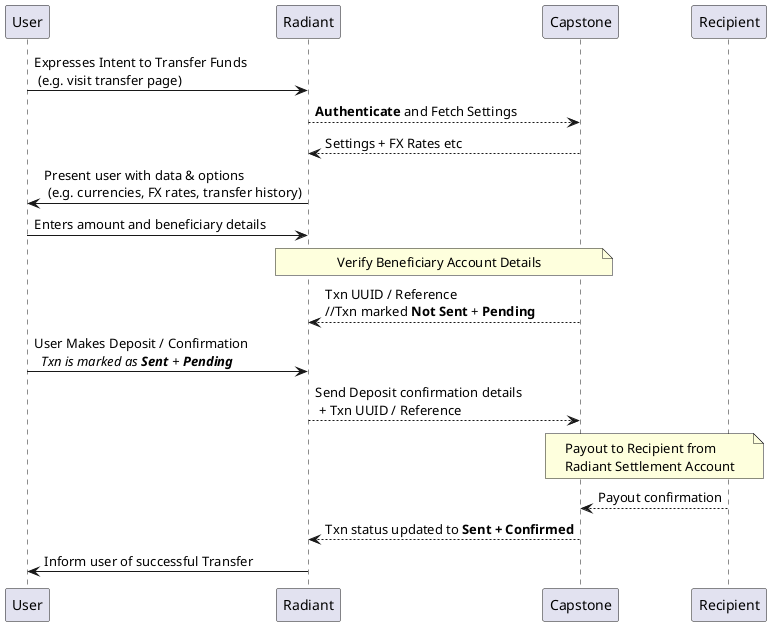 ' @startuml
' title First Page
' Alice -->> Bob: Hello
' newpage
' Bob <- Alice: Goodbye

' @enduml

' @startuml
' actor foo
' foo --> (bar) : normal
' foo --> (bar1) #line:red;line.bold;text:red  : red bold
' foo --> (bar2) #green;line.dashed;text:green : green dashed 
' foo --> (bar3) #blue;line.dotted;text:blue   : blue dotted
' @enduml

@startuml

User->Radiant: Expresses Intent to Transfer Funds \n (e.g. visit transfer page)
Capstone<--Radiant:**Authenticate** and Fetch Settings
Capstone-->Radiant: Settings + FX Rates etc
Radiant->User: Present user with data & options \n (e.g. currencies, FX rates, transfer history)
User->Radiant: Enters amount and beneficiary details
note over Radiant, Capstone: Verify Beneficiary Account Details
Capstone-->Radiant: Txn UUID / Reference \n//Txn marked **Not Sent** + **Pending**
User->Radiant: User Makes Deposit / Confirmation \n // Txn is marked as **Sent** + **Pending** // 
Radiant-->Capstone: Send Deposit confirmation details \n + Txn UUID / Reference
note over Capstone, Recipient: Payout to Recipient from \nRadiant Settlement Account
Recipient-->Capstone: Payout confirmation
Capstone-->Radiant: Txn status updated to **Sent + Confirmed**
Radiant->User: Inform user of successful Transfer
@enduml
